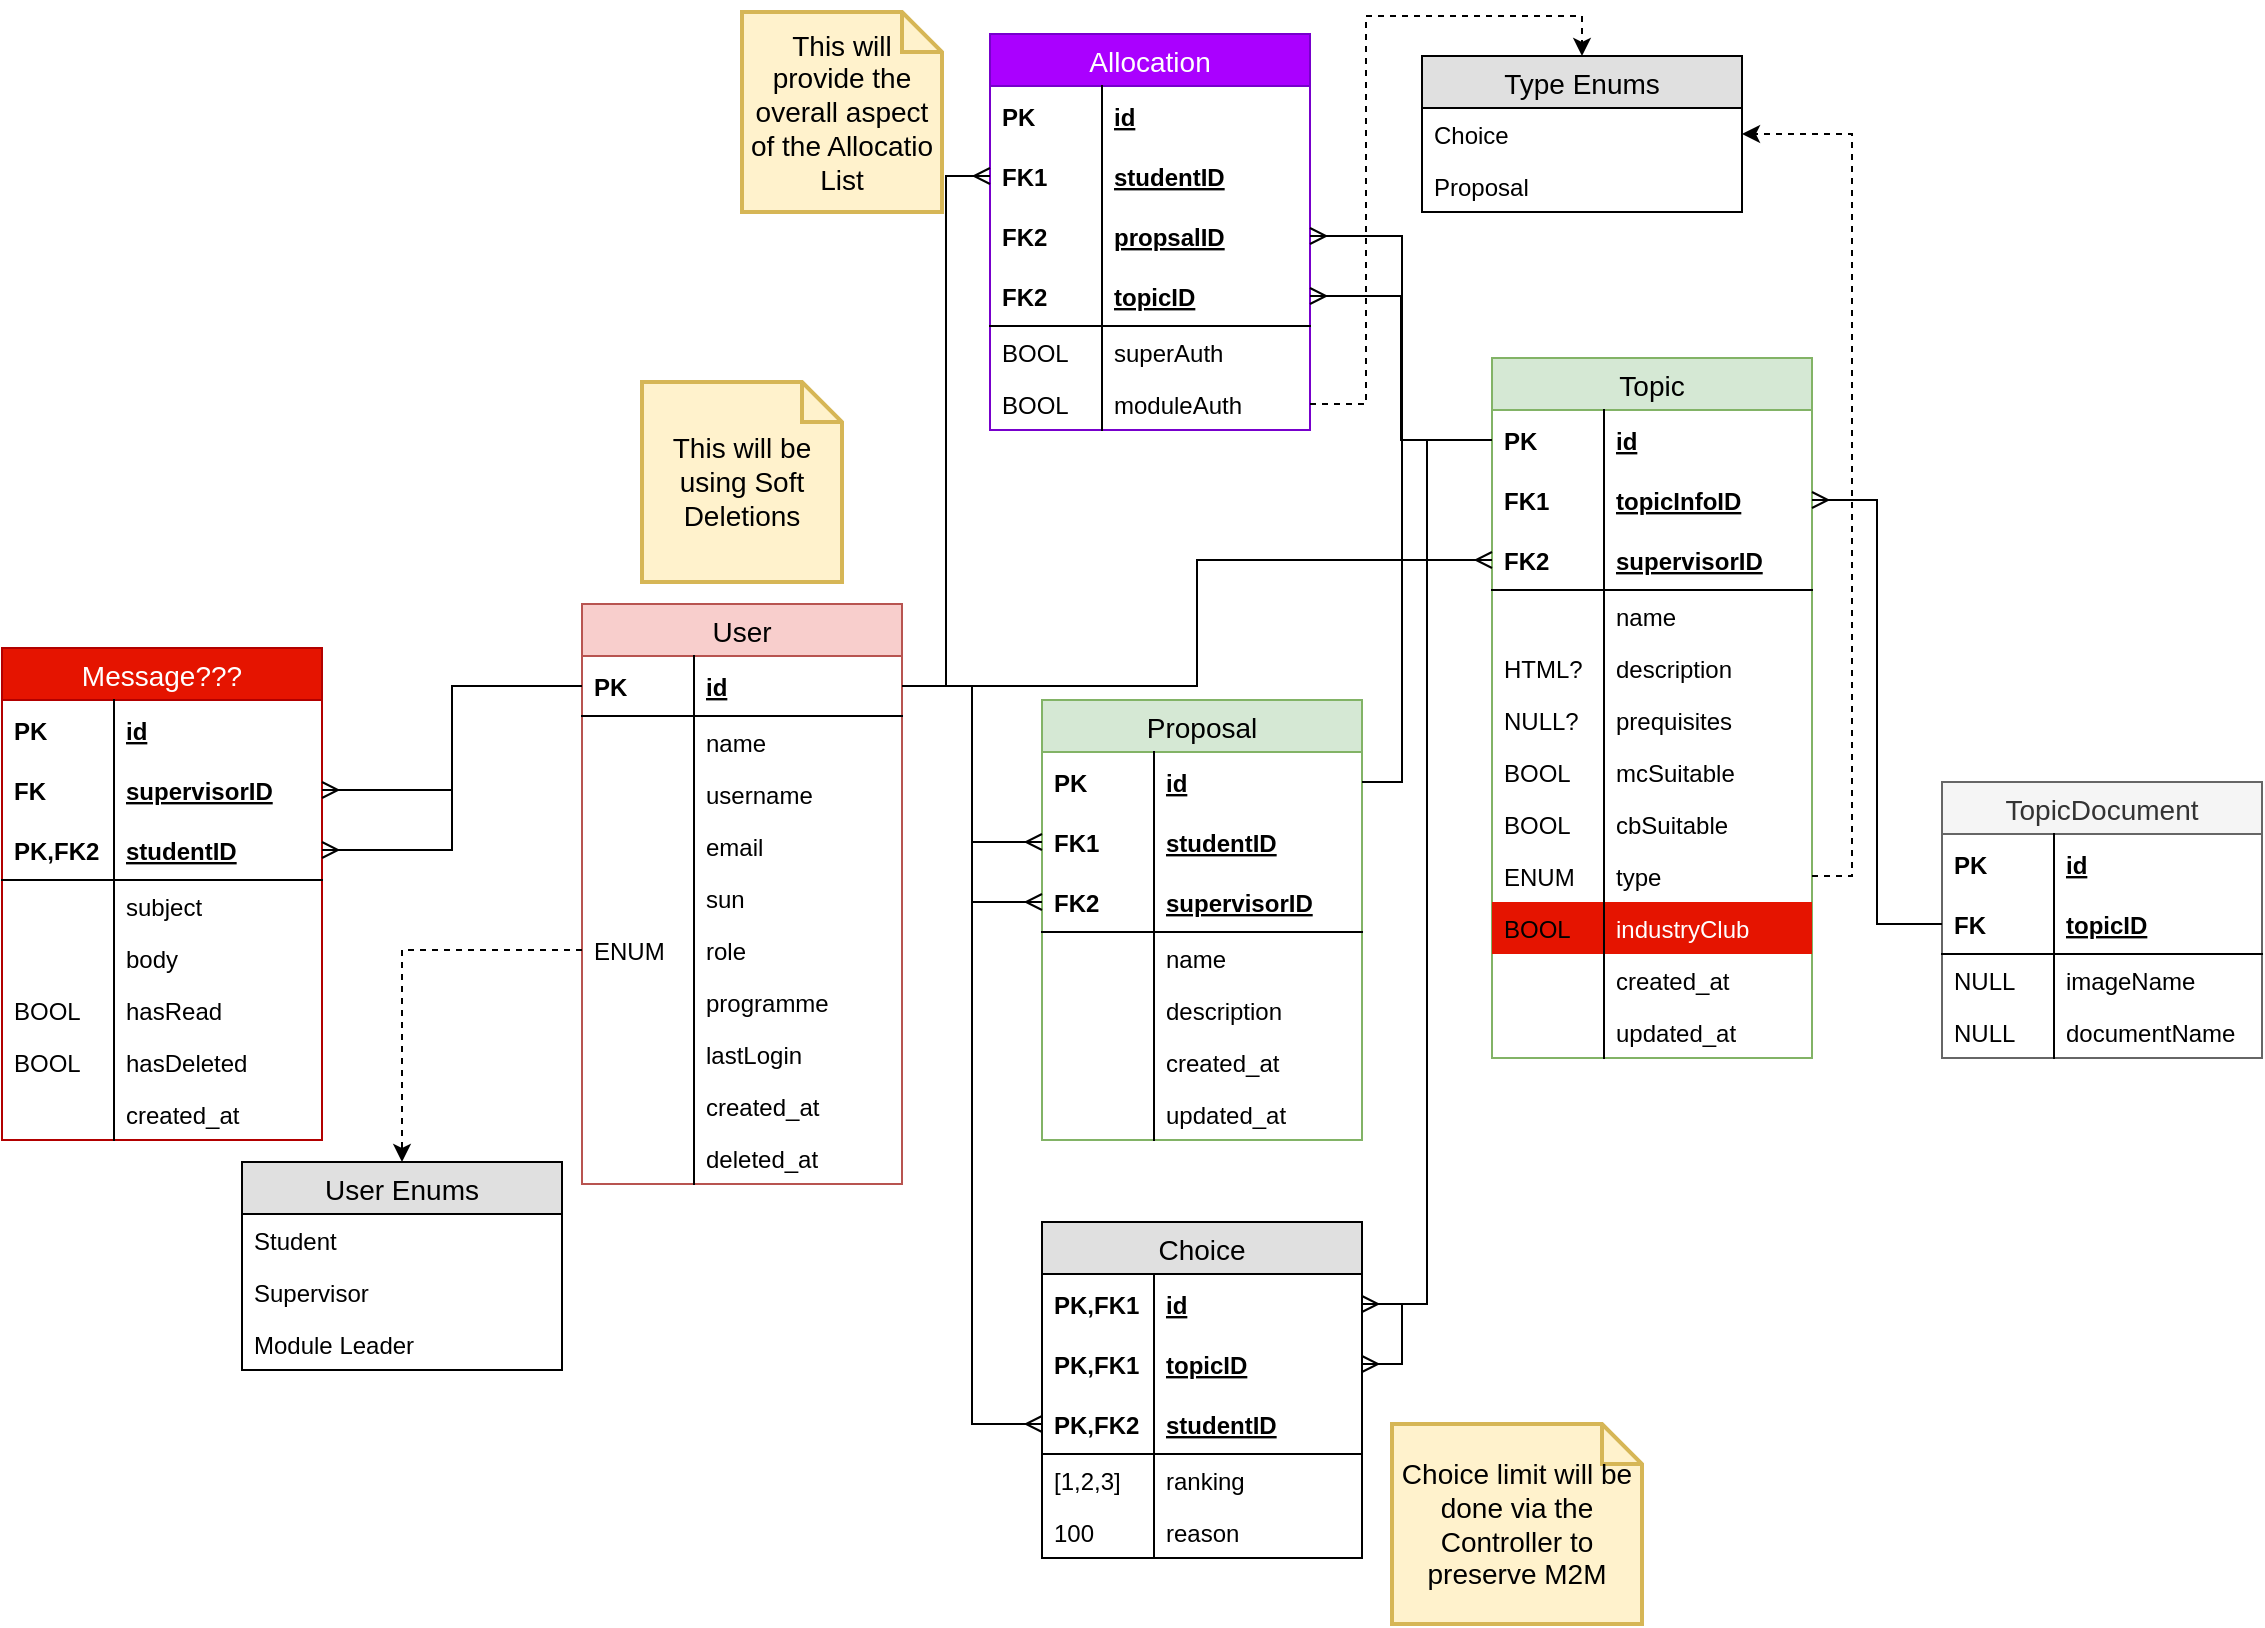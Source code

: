 <mxfile version="12.2.2" type="device" pages="1"><diagram id="pIJB-IJqML7CF4rNglM8" name="Page-1"><mxGraphModel dx="1092" dy="816" grid="1" gridSize="10" guides="1" tooltips="1" connect="1" arrows="1" fold="1" page="1" pageScale="1" pageWidth="1169" pageHeight="827" math="0" shadow="0"><root><mxCell id="0"/><mxCell id="1" parent="0"/><mxCell id="Wt9ArLa1HnGOjjx6jEQi-1" value="User" style="swimlane;fontStyle=0;childLayout=stackLayout;horizontal=1;startSize=26;fillColor=#f8cecc;horizontalStack=0;resizeParent=1;resizeParentMax=0;resizeLast=0;collapsible=1;marginBottom=0;swimlaneFillColor=#ffffff;align=center;fontSize=14;strokeColor=#b85450;" parent="1" vertex="1"><mxGeometry x="300" y="301" width="160" height="290" as="geometry"/></mxCell><mxCell id="Wt9ArLa1HnGOjjx6jEQi-4" value="id" style="shape=partialRectangle;top=0;left=0;right=0;bottom=1;align=left;verticalAlign=middle;fillColor=none;spacingLeft=60;spacingRight=4;overflow=hidden;rotatable=0;points=[[0,0.5],[1,0.5]];portConstraint=eastwest;dropTarget=0;fontStyle=5;fontSize=12;" parent="Wt9ArLa1HnGOjjx6jEQi-1" vertex="1"><mxGeometry y="26" width="160" height="30" as="geometry"/></mxCell><mxCell id="Wt9ArLa1HnGOjjx6jEQi-5" value="PK" style="shape=partialRectangle;fontStyle=1;top=0;left=0;bottom=0;fillColor=none;align=left;verticalAlign=middle;spacingLeft=4;spacingRight=4;overflow=hidden;rotatable=0;points=[];portConstraint=eastwest;part=1;fontSize=12;" parent="Wt9ArLa1HnGOjjx6jEQi-4" vertex="1" connectable="0"><mxGeometry width="56" height="30" as="geometry"/></mxCell><mxCell id="Wt9ArLa1HnGOjjx6jEQi-6" value="name" style="shape=partialRectangle;top=0;left=0;right=0;bottom=0;align=left;verticalAlign=top;fillColor=none;spacingLeft=60;spacingRight=4;overflow=hidden;rotatable=0;points=[[0,0.5],[1,0.5]];portConstraint=eastwest;dropTarget=0;fontSize=12;" parent="Wt9ArLa1HnGOjjx6jEQi-1" vertex="1"><mxGeometry y="56" width="160" height="26" as="geometry"/></mxCell><mxCell id="Wt9ArLa1HnGOjjx6jEQi-7" value="" style="shape=partialRectangle;top=0;left=0;bottom=0;fillColor=none;align=left;verticalAlign=top;spacingLeft=4;spacingRight=4;overflow=hidden;rotatable=0;points=[];portConstraint=eastwest;part=1;fontSize=12;" parent="Wt9ArLa1HnGOjjx6jEQi-6" vertex="1" connectable="0"><mxGeometry width="56" height="26" as="geometry"/></mxCell><mxCell id="Wt9ArLa1HnGOjjx6jEQi-8" value="username" style="shape=partialRectangle;top=0;left=0;right=0;bottom=0;align=left;verticalAlign=top;fillColor=none;spacingLeft=60;spacingRight=4;overflow=hidden;rotatable=0;points=[[0,0.5],[1,0.5]];portConstraint=eastwest;dropTarget=0;fontSize=12;" parent="Wt9ArLa1HnGOjjx6jEQi-1" vertex="1"><mxGeometry y="82" width="160" height="26" as="geometry"/></mxCell><mxCell id="Wt9ArLa1HnGOjjx6jEQi-9" value="" style="shape=partialRectangle;top=0;left=0;bottom=0;fillColor=none;align=left;verticalAlign=top;spacingLeft=4;spacingRight=4;overflow=hidden;rotatable=0;points=[];portConstraint=eastwest;part=1;fontSize=12;" parent="Wt9ArLa1HnGOjjx6jEQi-8" vertex="1" connectable="0"><mxGeometry width="56" height="26" as="geometry"/></mxCell><mxCell id="Wt9ArLa1HnGOjjx6jEQi-10" value="email" style="shape=partialRectangle;top=0;left=0;right=0;bottom=0;align=left;verticalAlign=top;fillColor=none;spacingLeft=60;spacingRight=4;overflow=hidden;rotatable=0;points=[[0,0.5],[1,0.5]];portConstraint=eastwest;dropTarget=0;fontSize=12;" parent="Wt9ArLa1HnGOjjx6jEQi-1" vertex="1"><mxGeometry y="108" width="160" height="26" as="geometry"/></mxCell><mxCell id="Wt9ArLa1HnGOjjx6jEQi-11" value="" style="shape=partialRectangle;top=0;left=0;bottom=0;fillColor=none;align=left;verticalAlign=top;spacingLeft=4;spacingRight=4;overflow=hidden;rotatable=0;points=[];portConstraint=eastwest;part=1;fontSize=12;" parent="Wt9ArLa1HnGOjjx6jEQi-10" vertex="1" connectable="0"><mxGeometry width="56" height="26" as="geometry"/></mxCell><mxCell id="Wt9ArLa1HnGOjjx6jEQi-12" value="sun" style="shape=partialRectangle;top=0;left=0;right=0;bottom=0;align=left;verticalAlign=top;fillColor=none;spacingLeft=60;spacingRight=4;overflow=hidden;rotatable=0;points=[[0,0.5],[1,0.5]];portConstraint=eastwest;dropTarget=0;fontSize=12;" parent="Wt9ArLa1HnGOjjx6jEQi-1" vertex="1"><mxGeometry y="134" width="160" height="26" as="geometry"/></mxCell><mxCell id="Wt9ArLa1HnGOjjx6jEQi-13" value="" style="shape=partialRectangle;top=0;left=0;bottom=0;fillColor=none;align=left;verticalAlign=top;spacingLeft=4;spacingRight=4;overflow=hidden;rotatable=0;points=[];portConstraint=eastwest;part=1;fontSize=12;" parent="Wt9ArLa1HnGOjjx6jEQi-12" vertex="1" connectable="0"><mxGeometry width="56" height="26" as="geometry"/></mxCell><mxCell id="Wt9ArLa1HnGOjjx6jEQi-14" value="role" style="shape=partialRectangle;top=0;left=0;right=0;bottom=0;align=left;verticalAlign=top;fillColor=none;spacingLeft=60;spacingRight=4;overflow=hidden;rotatable=0;points=[[0,0.5],[1,0.5]];portConstraint=eastwest;dropTarget=0;fontSize=12;" parent="Wt9ArLa1HnGOjjx6jEQi-1" vertex="1"><mxGeometry y="160" width="160" height="26" as="geometry"/></mxCell><mxCell id="Wt9ArLa1HnGOjjx6jEQi-15" value="ENUM" style="shape=partialRectangle;top=0;left=0;bottom=0;fillColor=none;align=left;verticalAlign=top;spacingLeft=4;spacingRight=4;overflow=hidden;rotatable=0;points=[];portConstraint=eastwest;part=1;fontSize=12;" parent="Wt9ArLa1HnGOjjx6jEQi-14" vertex="1" connectable="0"><mxGeometry width="56" height="26" as="geometry"/></mxCell><mxCell id="Wt9ArLa1HnGOjjx6jEQi-18" value="programme" style="shape=partialRectangle;top=0;left=0;right=0;bottom=0;align=left;verticalAlign=top;fillColor=none;spacingLeft=60;spacingRight=4;overflow=hidden;rotatable=0;points=[[0,0.5],[1,0.5]];portConstraint=eastwest;dropTarget=0;fontSize=12;" parent="Wt9ArLa1HnGOjjx6jEQi-1" vertex="1"><mxGeometry y="186" width="160" height="26" as="geometry"/></mxCell><mxCell id="Wt9ArLa1HnGOjjx6jEQi-19" value="" style="shape=partialRectangle;top=0;left=0;bottom=0;fillColor=none;align=left;verticalAlign=top;spacingLeft=4;spacingRight=4;overflow=hidden;rotatable=0;points=[];portConstraint=eastwest;part=1;fontSize=12;" parent="Wt9ArLa1HnGOjjx6jEQi-18" vertex="1" connectable="0"><mxGeometry width="56" height="26" as="geometry"/></mxCell><mxCell id="hF4UYWs_kjQlju7EHwO2-54" value="lastLogin" style="shape=partialRectangle;top=0;left=0;right=0;bottom=0;align=left;verticalAlign=top;fillColor=none;spacingLeft=60;spacingRight=4;overflow=hidden;rotatable=0;points=[[0,0.5],[1,0.5]];portConstraint=eastwest;dropTarget=0;fontSize=12;" parent="Wt9ArLa1HnGOjjx6jEQi-1" vertex="1"><mxGeometry y="212" width="160" height="26" as="geometry"/></mxCell><mxCell id="hF4UYWs_kjQlju7EHwO2-55" value="" style="shape=partialRectangle;top=0;left=0;bottom=0;fillColor=none;align=left;verticalAlign=top;spacingLeft=4;spacingRight=4;overflow=hidden;rotatable=0;points=[];portConstraint=eastwest;part=1;fontSize=12;" parent="hF4UYWs_kjQlju7EHwO2-54" vertex="1" connectable="0"><mxGeometry width="56" height="26" as="geometry"/></mxCell><mxCell id="hF4UYWs_kjQlju7EHwO2-56" value="created_at" style="shape=partialRectangle;top=0;left=0;right=0;bottom=0;align=left;verticalAlign=top;fillColor=none;spacingLeft=60;spacingRight=4;overflow=hidden;rotatable=0;points=[[0,0.5],[1,0.5]];portConstraint=eastwest;dropTarget=0;fontSize=12;" parent="Wt9ArLa1HnGOjjx6jEQi-1" vertex="1"><mxGeometry y="238" width="160" height="26" as="geometry"/></mxCell><mxCell id="hF4UYWs_kjQlju7EHwO2-57" value="" style="shape=partialRectangle;top=0;left=0;bottom=0;fillColor=none;align=left;verticalAlign=top;spacingLeft=4;spacingRight=4;overflow=hidden;rotatable=0;points=[];portConstraint=eastwest;part=1;fontSize=12;" parent="hF4UYWs_kjQlju7EHwO2-56" vertex="1" connectable="0"><mxGeometry width="56" height="26" as="geometry"/></mxCell><mxCell id="hF4UYWs_kjQlju7EHwO2-52" value="deleted_at" style="shape=partialRectangle;top=0;left=0;right=0;bottom=0;align=left;verticalAlign=top;fillColor=none;spacingLeft=60;spacingRight=4;overflow=hidden;rotatable=0;points=[[0,0.5],[1,0.5]];portConstraint=eastwest;dropTarget=0;fontSize=12;" parent="Wt9ArLa1HnGOjjx6jEQi-1" vertex="1"><mxGeometry y="264" width="160" height="26" as="geometry"/></mxCell><mxCell id="hF4UYWs_kjQlju7EHwO2-53" value="" style="shape=partialRectangle;top=0;left=0;bottom=0;fillColor=none;align=left;verticalAlign=top;spacingLeft=4;spacingRight=4;overflow=hidden;rotatable=0;points=[];portConstraint=eastwest;part=1;fontSize=12;" parent="hF4UYWs_kjQlju7EHwO2-52" vertex="1" connectable="0"><mxGeometry width="56" height="26" as="geometry"/></mxCell><mxCell id="Wt9ArLa1HnGOjjx6jEQi-35" value="Topic" style="swimlane;fontStyle=0;childLayout=stackLayout;horizontal=1;startSize=26;fillColor=#d5e8d4;horizontalStack=0;resizeParent=1;resizeParentMax=0;resizeLast=0;collapsible=1;marginBottom=0;swimlaneFillColor=#ffffff;align=center;fontSize=14;strokeColor=#82b366;" parent="1" vertex="1"><mxGeometry x="755" y="178" width="160" height="350" as="geometry"/></mxCell><mxCell id="Wt9ArLa1HnGOjjx6jEQi-36" value="id" style="shape=partialRectangle;top=0;left=0;right=0;bottom=0;align=left;verticalAlign=middle;fillColor=none;spacingLeft=60;spacingRight=4;overflow=hidden;rotatable=0;points=[[0,0.5],[1,0.5]];portConstraint=eastwest;dropTarget=0;fontStyle=5;fontSize=12;" parent="Wt9ArLa1HnGOjjx6jEQi-35" vertex="1"><mxGeometry y="26" width="160" height="30" as="geometry"/></mxCell><mxCell id="Wt9ArLa1HnGOjjx6jEQi-37" value="PK" style="shape=partialRectangle;fontStyle=1;top=0;left=0;bottom=0;fillColor=none;align=left;verticalAlign=middle;spacingLeft=4;spacingRight=4;overflow=hidden;rotatable=0;points=[];portConstraint=eastwest;part=1;fontSize=12;" parent="Wt9ArLa1HnGOjjx6jEQi-36" vertex="1" connectable="0"><mxGeometry width="56" height="30" as="geometry"/></mxCell><mxCell id="hF4UYWs_kjQlju7EHwO2-66" value="topicInfoID" style="shape=partialRectangle;top=0;left=0;right=0;bottom=0;align=left;verticalAlign=middle;fillColor=none;spacingLeft=60;spacingRight=4;overflow=hidden;rotatable=0;points=[[0,0.5],[1,0.5]];portConstraint=eastwest;dropTarget=0;fontStyle=5;fontSize=12;" parent="Wt9ArLa1HnGOjjx6jEQi-35" vertex="1"><mxGeometry y="56" width="160" height="30" as="geometry"/></mxCell><mxCell id="hF4UYWs_kjQlju7EHwO2-67" value="FK1" style="shape=partialRectangle;fontStyle=1;top=0;left=0;bottom=0;fillColor=none;align=left;verticalAlign=middle;spacingLeft=4;spacingRight=4;overflow=hidden;rotatable=0;points=[];portConstraint=eastwest;part=1;fontSize=12;" parent="hF4UYWs_kjQlju7EHwO2-66" vertex="1" connectable="0"><mxGeometry width="56" height="30" as="geometry"/></mxCell><mxCell id="Wt9ArLa1HnGOjjx6jEQi-38" value="supervisorID" style="shape=partialRectangle;top=0;left=0;right=0;bottom=1;align=left;verticalAlign=middle;fillColor=none;spacingLeft=60;spacingRight=4;overflow=hidden;rotatable=0;points=[[0,0.5],[1,0.5]];portConstraint=eastwest;dropTarget=0;fontStyle=5;fontSize=12;" parent="Wt9ArLa1HnGOjjx6jEQi-35" vertex="1"><mxGeometry y="86" width="160" height="30" as="geometry"/></mxCell><mxCell id="Wt9ArLa1HnGOjjx6jEQi-39" value="FK2" style="shape=partialRectangle;fontStyle=1;top=0;left=0;bottom=0;fillColor=none;align=left;verticalAlign=middle;spacingLeft=4;spacingRight=4;overflow=hidden;rotatable=0;points=[];portConstraint=eastwest;part=1;fontSize=12;" parent="Wt9ArLa1HnGOjjx6jEQi-38" vertex="1" connectable="0"><mxGeometry width="56" height="30" as="geometry"/></mxCell><mxCell id="Wt9ArLa1HnGOjjx6jEQi-40" value="name" style="shape=partialRectangle;top=0;left=0;right=0;bottom=0;align=left;verticalAlign=top;fillColor=none;spacingLeft=60;spacingRight=4;overflow=hidden;rotatable=0;points=[[0,0.5],[1,0.5]];portConstraint=eastwest;dropTarget=0;fontSize=12;" parent="Wt9ArLa1HnGOjjx6jEQi-35" vertex="1"><mxGeometry y="116" width="160" height="26" as="geometry"/></mxCell><mxCell id="Wt9ArLa1HnGOjjx6jEQi-41" value="" style="shape=partialRectangle;top=0;left=0;bottom=0;fillColor=none;align=left;verticalAlign=top;spacingLeft=4;spacingRight=4;overflow=hidden;rotatable=0;points=[];portConstraint=eastwest;part=1;fontSize=12;" parent="Wt9ArLa1HnGOjjx6jEQi-40" vertex="1" connectable="0"><mxGeometry width="56" height="26" as="geometry"/></mxCell><mxCell id="Wt9ArLa1HnGOjjx6jEQi-44" value="description" style="shape=partialRectangle;top=0;left=0;right=0;bottom=0;align=left;verticalAlign=top;fillColor=none;spacingLeft=60;spacingRight=4;overflow=hidden;rotatable=0;points=[[0,0.5],[1,0.5]];portConstraint=eastwest;dropTarget=0;fontSize=12;" parent="Wt9ArLa1HnGOjjx6jEQi-35" vertex="1"><mxGeometry y="142" width="160" height="26" as="geometry"/></mxCell><mxCell id="Wt9ArLa1HnGOjjx6jEQi-45" value="HTML?" style="shape=partialRectangle;top=0;left=0;bottom=0;fillColor=none;align=left;verticalAlign=top;spacingLeft=4;spacingRight=4;overflow=hidden;rotatable=0;points=[];portConstraint=eastwest;part=1;fontSize=12;" parent="Wt9ArLa1HnGOjjx6jEQi-44" vertex="1" connectable="0"><mxGeometry width="56" height="26" as="geometry"/></mxCell><mxCell id="Wt9ArLa1HnGOjjx6jEQi-46" value="prequisites" style="shape=partialRectangle;top=0;left=0;right=0;bottom=0;align=left;verticalAlign=top;fillColor=none;spacingLeft=60;spacingRight=4;overflow=hidden;rotatable=0;points=[[0,0.5],[1,0.5]];portConstraint=eastwest;dropTarget=0;fontSize=12;" parent="Wt9ArLa1HnGOjjx6jEQi-35" vertex="1"><mxGeometry y="168" width="160" height="26" as="geometry"/></mxCell><mxCell id="Wt9ArLa1HnGOjjx6jEQi-47" value="NULL?" style="shape=partialRectangle;top=0;left=0;bottom=0;fillColor=none;align=left;verticalAlign=top;spacingLeft=4;spacingRight=4;overflow=hidden;rotatable=0;points=[];portConstraint=eastwest;part=1;fontSize=12;" parent="Wt9ArLa1HnGOjjx6jEQi-46" vertex="1" connectable="0"><mxGeometry width="56" height="26" as="geometry"/></mxCell><mxCell id="Wt9ArLa1HnGOjjx6jEQi-48" value="mcSuitable" style="shape=partialRectangle;top=0;left=0;right=0;bottom=0;align=left;verticalAlign=top;fillColor=none;spacingLeft=60;spacingRight=4;overflow=hidden;rotatable=0;points=[[0,0.5],[1,0.5]];portConstraint=eastwest;dropTarget=0;fontSize=12;" parent="Wt9ArLa1HnGOjjx6jEQi-35" vertex="1"><mxGeometry y="194" width="160" height="26" as="geometry"/></mxCell><mxCell id="Wt9ArLa1HnGOjjx6jEQi-49" value="BOOL" style="shape=partialRectangle;top=0;left=0;bottom=0;fillColor=none;align=left;verticalAlign=top;spacingLeft=4;spacingRight=4;overflow=hidden;rotatable=0;points=[];portConstraint=eastwest;part=1;fontSize=12;" parent="Wt9ArLa1HnGOjjx6jEQi-48" vertex="1" connectable="0"><mxGeometry width="56" height="26" as="geometry"/></mxCell><mxCell id="Wt9ArLa1HnGOjjx6jEQi-50" value="cbSuitable" style="shape=partialRectangle;top=0;left=0;right=0;bottom=0;align=left;verticalAlign=top;fillColor=none;spacingLeft=60;spacingRight=4;overflow=hidden;rotatable=0;points=[[0,0.5],[1,0.5]];portConstraint=eastwest;dropTarget=0;fontSize=12;" parent="Wt9ArLa1HnGOjjx6jEQi-35" vertex="1"><mxGeometry y="220" width="160" height="26" as="geometry"/></mxCell><mxCell id="Wt9ArLa1HnGOjjx6jEQi-51" value="BOOL" style="shape=partialRectangle;top=0;left=0;bottom=0;fillColor=none;align=left;verticalAlign=top;spacingLeft=4;spacingRight=4;overflow=hidden;rotatable=0;points=[];portConstraint=eastwest;part=1;fontSize=12;" parent="Wt9ArLa1HnGOjjx6jEQi-50" vertex="1" connectable="0"><mxGeometry width="56" height="26" as="geometry"/></mxCell><mxCell id="Wt9ArLa1HnGOjjx6jEQi-52" value="type" style="shape=partialRectangle;top=0;left=0;right=0;bottom=0;align=left;verticalAlign=top;fillColor=none;spacingLeft=60;spacingRight=4;overflow=hidden;rotatable=0;points=[[0,0.5],[1,0.5]];portConstraint=eastwest;dropTarget=0;fontSize=12;" parent="Wt9ArLa1HnGOjjx6jEQi-35" vertex="1"><mxGeometry y="246" width="160" height="26" as="geometry"/></mxCell><mxCell id="Wt9ArLa1HnGOjjx6jEQi-53" value="ENUM" style="shape=partialRectangle;top=0;left=0;bottom=0;fillColor=none;align=left;verticalAlign=top;spacingLeft=4;spacingRight=4;overflow=hidden;rotatable=0;points=[];portConstraint=eastwest;part=1;fontSize=12;" parent="Wt9ArLa1HnGOjjx6jEQi-52" vertex="1" connectable="0"><mxGeometry width="56" height="26" as="geometry"/></mxCell><mxCell id="Wt9ArLa1HnGOjjx6jEQi-54" value="industryClub" style="shape=partialRectangle;top=0;left=0;right=0;bottom=0;align=left;verticalAlign=top;fillColor=#e51400;spacingLeft=60;spacingRight=4;overflow=hidden;rotatable=0;points=[[0,0.5],[1,0.5]];portConstraint=eastwest;dropTarget=0;fontSize=12;strokeColor=#B20000;fontColor=#ffffff;" parent="Wt9ArLa1HnGOjjx6jEQi-35" vertex="1"><mxGeometry y="272" width="160" height="26" as="geometry"/></mxCell><mxCell id="Wt9ArLa1HnGOjjx6jEQi-55" value="BOOL" style="shape=partialRectangle;top=0;left=0;bottom=0;fillColor=none;align=left;verticalAlign=top;spacingLeft=4;spacingRight=4;overflow=hidden;rotatable=0;points=[];portConstraint=eastwest;part=1;fontSize=12;" parent="Wt9ArLa1HnGOjjx6jEQi-54" vertex="1" connectable="0"><mxGeometry width="56" height="26" as="geometry"/></mxCell><mxCell id="Wt9ArLa1HnGOjjx6jEQi-56" value="created_at" style="shape=partialRectangle;top=0;left=0;right=0;bottom=0;align=left;verticalAlign=top;fillColor=none;spacingLeft=60;spacingRight=4;overflow=hidden;rotatable=0;points=[[0,0.5],[1,0.5]];portConstraint=eastwest;dropTarget=0;fontSize=12;" parent="Wt9ArLa1HnGOjjx6jEQi-35" vertex="1"><mxGeometry y="298" width="160" height="26" as="geometry"/></mxCell><mxCell id="Wt9ArLa1HnGOjjx6jEQi-57" value="" style="shape=partialRectangle;top=0;left=0;bottom=0;fillColor=none;align=left;verticalAlign=top;spacingLeft=4;spacingRight=4;overflow=hidden;rotatable=0;points=[];portConstraint=eastwest;part=1;fontSize=12;" parent="Wt9ArLa1HnGOjjx6jEQi-56" vertex="1" connectable="0"><mxGeometry width="56" height="26" as="geometry"/></mxCell><mxCell id="Wt9ArLa1HnGOjjx6jEQi-58" value="updated_at" style="shape=partialRectangle;top=0;left=0;right=0;bottom=0;align=left;verticalAlign=top;fillColor=none;spacingLeft=60;spacingRight=4;overflow=hidden;rotatable=0;points=[[0,0.5],[1,0.5]];portConstraint=eastwest;dropTarget=0;fontSize=12;" parent="Wt9ArLa1HnGOjjx6jEQi-35" vertex="1"><mxGeometry y="324" width="160" height="26" as="geometry"/></mxCell><mxCell id="Wt9ArLa1HnGOjjx6jEQi-59" value="" style="shape=partialRectangle;top=0;left=0;bottom=0;fillColor=none;align=left;verticalAlign=top;spacingLeft=4;spacingRight=4;overflow=hidden;rotatable=0;points=[];portConstraint=eastwest;part=1;fontSize=12;" parent="Wt9ArLa1HnGOjjx6jEQi-58" vertex="1" connectable="0"><mxGeometry width="56" height="26" as="geometry"/></mxCell><mxCell id="Wt9ArLa1HnGOjjx6jEQi-61" style="edgeStyle=orthogonalEdgeStyle;rounded=0;orthogonalLoop=1;jettySize=auto;html=1;exitX=1;exitY=0.5;exitDx=0;exitDy=0;entryX=0;entryY=0.5;entryDx=0;entryDy=0;endArrow=ERmany;endFill=0;" parent="1" source="Wt9ArLa1HnGOjjx6jEQi-4" target="Wt9ArLa1HnGOjjx6jEQi-38" edge="1"><mxGeometry relative="1" as="geometry"/></mxCell><mxCell id="Wt9ArLa1HnGOjjx6jEQi-63" value="Allocation" style="swimlane;fontStyle=0;childLayout=stackLayout;horizontal=1;startSize=26;fillColor=#aa00ff;horizontalStack=0;resizeParent=1;resizeParentMax=0;resizeLast=0;collapsible=1;marginBottom=0;swimlaneFillColor=#ffffff;align=center;fontSize=14;strokeColor=#7700CC;fontColor=#ffffff;" parent="1" vertex="1"><mxGeometry x="504" y="16" width="160" height="198" as="geometry"/></mxCell><mxCell id="bOHdCG73eSv5scTNMk47-2" value="id" style="shape=partialRectangle;top=0;left=0;right=0;bottom=0;align=left;verticalAlign=middle;fillColor=none;spacingLeft=60;spacingRight=4;overflow=hidden;rotatable=0;points=[[0,0.5],[1,0.5]];portConstraint=eastwest;dropTarget=0;fontStyle=5;fontSize=12;" parent="Wt9ArLa1HnGOjjx6jEQi-63" vertex="1"><mxGeometry y="26" width="160" height="30" as="geometry"/></mxCell><mxCell id="bOHdCG73eSv5scTNMk47-3" value="PK" style="shape=partialRectangle;fontStyle=1;top=0;left=0;bottom=0;fillColor=none;align=left;verticalAlign=middle;spacingLeft=4;spacingRight=4;overflow=hidden;rotatable=0;points=[];portConstraint=eastwest;part=1;fontSize=12;" parent="bOHdCG73eSv5scTNMk47-2" vertex="1" connectable="0"><mxGeometry width="56" height="30" as="geometry"/></mxCell><mxCell id="Wt9ArLa1HnGOjjx6jEQi-64" value="studentID" style="shape=partialRectangle;top=0;left=0;right=0;bottom=0;align=left;verticalAlign=middle;fillColor=none;spacingLeft=60;spacingRight=4;overflow=hidden;rotatable=0;points=[[0,0.5],[1,0.5]];portConstraint=eastwest;dropTarget=0;fontStyle=5;fontSize=12;" parent="Wt9ArLa1HnGOjjx6jEQi-63" vertex="1"><mxGeometry y="56" width="160" height="30" as="geometry"/></mxCell><mxCell id="Wt9ArLa1HnGOjjx6jEQi-65" value="FK1" style="shape=partialRectangle;fontStyle=1;top=0;left=0;bottom=0;fillColor=none;align=left;verticalAlign=middle;spacingLeft=4;spacingRight=4;overflow=hidden;rotatable=0;points=[];portConstraint=eastwest;part=1;fontSize=12;" parent="Wt9ArLa1HnGOjjx6jEQi-64" vertex="1" connectable="0"><mxGeometry width="56" height="30" as="geometry"/></mxCell><mxCell id="n1r7mrbsihjbYxP3M2_--1" value="propsalID" style="shape=partialRectangle;top=0;left=0;right=0;bottom=0;align=left;verticalAlign=middle;fillColor=none;spacingLeft=60;spacingRight=4;overflow=hidden;rotatable=0;points=[[0,0.5],[1,0.5]];portConstraint=eastwest;dropTarget=0;fontStyle=5;fontSize=12;" parent="Wt9ArLa1HnGOjjx6jEQi-63" vertex="1"><mxGeometry y="86" width="160" height="30" as="geometry"/></mxCell><mxCell id="n1r7mrbsihjbYxP3M2_--2" value="FK2" style="shape=partialRectangle;fontStyle=1;top=0;left=0;bottom=0;fillColor=none;align=left;verticalAlign=middle;spacingLeft=4;spacingRight=4;overflow=hidden;rotatable=0;points=[];portConstraint=eastwest;part=1;fontSize=12;" parent="n1r7mrbsihjbYxP3M2_--1" vertex="1" connectable="0"><mxGeometry width="56" height="30" as="geometry"/></mxCell><mxCell id="Wt9ArLa1HnGOjjx6jEQi-66" value="topicID" style="shape=partialRectangle;top=0;left=0;right=0;bottom=1;align=left;verticalAlign=middle;fillColor=none;spacingLeft=60;spacingRight=4;overflow=hidden;rotatable=0;points=[[0,0.5],[1,0.5]];portConstraint=eastwest;dropTarget=0;fontStyle=5;fontSize=12;" parent="Wt9ArLa1HnGOjjx6jEQi-63" vertex="1"><mxGeometry y="116" width="160" height="30" as="geometry"/></mxCell><mxCell id="Wt9ArLa1HnGOjjx6jEQi-67" value="FK2" style="shape=partialRectangle;fontStyle=1;top=0;left=0;bottom=0;fillColor=none;align=left;verticalAlign=middle;spacingLeft=4;spacingRight=4;overflow=hidden;rotatable=0;points=[];portConstraint=eastwest;part=1;fontSize=12;" parent="Wt9ArLa1HnGOjjx6jEQi-66" vertex="1" connectable="0"><mxGeometry width="56" height="30" as="geometry"/></mxCell><mxCell id="Wt9ArLa1HnGOjjx6jEQi-94" value="superAuth" style="shape=partialRectangle;top=0;left=0;right=0;bottom=0;align=left;verticalAlign=top;fillColor=none;spacingLeft=60;spacingRight=4;overflow=hidden;rotatable=0;points=[[0,0.5],[1,0.5]];portConstraint=eastwest;dropTarget=0;fontSize=12;" parent="Wt9ArLa1HnGOjjx6jEQi-63" vertex="1"><mxGeometry y="146" width="160" height="26" as="geometry"/></mxCell><mxCell id="Wt9ArLa1HnGOjjx6jEQi-95" value="BOOL" style="shape=partialRectangle;top=0;left=0;bottom=0;fillColor=none;align=left;verticalAlign=top;spacingLeft=4;spacingRight=4;overflow=hidden;rotatable=0;points=[];portConstraint=eastwest;part=1;fontSize=12;" parent="Wt9ArLa1HnGOjjx6jEQi-94" vertex="1" connectable="0"><mxGeometry width="56" height="26" as="geometry"/></mxCell><mxCell id="hF4UYWs_kjQlju7EHwO2-34" value="moduleAuth" style="shape=partialRectangle;top=0;left=0;right=0;bottom=0;align=left;verticalAlign=top;fillColor=none;spacingLeft=60;spacingRight=4;overflow=hidden;rotatable=0;points=[[0,0.5],[1,0.5]];portConstraint=eastwest;dropTarget=0;fontSize=12;" parent="Wt9ArLa1HnGOjjx6jEQi-63" vertex="1"><mxGeometry y="172" width="160" height="26" as="geometry"/></mxCell><mxCell id="hF4UYWs_kjQlju7EHwO2-35" value="BOOL" style="shape=partialRectangle;top=0;left=0;bottom=0;fillColor=none;align=left;verticalAlign=top;spacingLeft=4;spacingRight=4;overflow=hidden;rotatable=0;points=[];portConstraint=eastwest;part=1;fontSize=12;" parent="hF4UYWs_kjQlju7EHwO2-34" vertex="1" connectable="0"><mxGeometry width="56" height="26" as="geometry"/></mxCell><mxCell id="Wt9ArLa1HnGOjjx6jEQi-72" style="edgeStyle=orthogonalEdgeStyle;rounded=0;orthogonalLoop=1;jettySize=auto;html=1;exitX=1;exitY=0.5;exitDx=0;exitDy=0;entryX=0;entryY=0.5;entryDx=0;entryDy=0;endArrow=ERmany;endFill=0;" parent="1" source="Wt9ArLa1HnGOjjx6jEQi-4" target="Wt9ArLa1HnGOjjx6jEQi-64" edge="1"><mxGeometry relative="1" as="geometry"/></mxCell><mxCell id="Wt9ArLa1HnGOjjx6jEQi-73" style="edgeStyle=orthogonalEdgeStyle;rounded=0;orthogonalLoop=1;jettySize=auto;html=1;exitX=0;exitY=0.5;exitDx=0;exitDy=0;endArrow=ERmany;endFill=0;" parent="1" source="Wt9ArLa1HnGOjjx6jEQi-36" target="Wt9ArLa1HnGOjjx6jEQi-66" edge="1"><mxGeometry relative="1" as="geometry"/></mxCell><mxCell id="Wt9ArLa1HnGOjjx6jEQi-74" value="Proposal" style="swimlane;fontStyle=0;childLayout=stackLayout;horizontal=1;startSize=26;fillColor=#d5e8d4;horizontalStack=0;resizeParent=1;resizeParentMax=0;resizeLast=0;collapsible=1;marginBottom=0;swimlaneFillColor=#ffffff;align=center;fontSize=14;strokeColor=#82b366;" parent="1" vertex="1"><mxGeometry x="530" y="349" width="160" height="220" as="geometry"/></mxCell><mxCell id="Wt9ArLa1HnGOjjx6jEQi-75" value="id" style="shape=partialRectangle;top=0;left=0;right=0;bottom=0;align=left;verticalAlign=middle;fillColor=none;spacingLeft=60;spacingRight=4;overflow=hidden;rotatable=0;points=[[0,0.5],[1,0.5]];portConstraint=eastwest;dropTarget=0;fontStyle=5;fontSize=12;" parent="Wt9ArLa1HnGOjjx6jEQi-74" vertex="1"><mxGeometry y="26" width="160" height="30" as="geometry"/></mxCell><mxCell id="Wt9ArLa1HnGOjjx6jEQi-76" value="PK" style="shape=partialRectangle;fontStyle=1;top=0;left=0;bottom=0;fillColor=none;align=left;verticalAlign=middle;spacingLeft=4;spacingRight=4;overflow=hidden;rotatable=0;points=[];portConstraint=eastwest;part=1;fontSize=12;" parent="Wt9ArLa1HnGOjjx6jEQi-75" vertex="1" connectable="0"><mxGeometry width="56" height="30" as="geometry"/></mxCell><mxCell id="Wt9ArLa1HnGOjjx6jEQi-81" value="studentID" style="shape=partialRectangle;top=0;left=0;right=0;bottom=0;align=left;verticalAlign=middle;fillColor=none;spacingLeft=60;spacingRight=4;overflow=hidden;rotatable=0;points=[[0,0.5],[1,0.5]];portConstraint=eastwest;dropTarget=0;fontStyle=5;fontSize=12;" parent="Wt9ArLa1HnGOjjx6jEQi-74" vertex="1"><mxGeometry y="56" width="160" height="30" as="geometry"/></mxCell><mxCell id="Wt9ArLa1HnGOjjx6jEQi-82" value="FK1" style="shape=partialRectangle;fontStyle=1;top=0;left=0;bottom=0;fillColor=none;align=left;verticalAlign=middle;spacingLeft=4;spacingRight=4;overflow=hidden;rotatable=0;points=[];portConstraint=eastwest;part=1;fontSize=12;" parent="Wt9ArLa1HnGOjjx6jEQi-81" vertex="1" connectable="0"><mxGeometry width="56" height="30" as="geometry"/></mxCell><mxCell id="Wt9ArLa1HnGOjjx6jEQi-77" value="supervisorID" style="shape=partialRectangle;top=0;left=0;right=0;bottom=1;align=left;verticalAlign=middle;fillColor=none;spacingLeft=60;spacingRight=4;overflow=hidden;rotatable=0;points=[[0,0.5],[1,0.5]];portConstraint=eastwest;dropTarget=0;fontStyle=5;fontSize=12;" parent="Wt9ArLa1HnGOjjx6jEQi-74" vertex="1"><mxGeometry y="86" width="160" height="30" as="geometry"/></mxCell><mxCell id="Wt9ArLa1HnGOjjx6jEQi-78" value="FK2" style="shape=partialRectangle;fontStyle=1;top=0;left=0;bottom=0;fillColor=none;align=left;verticalAlign=middle;spacingLeft=4;spacingRight=4;overflow=hidden;rotatable=0;points=[];portConstraint=eastwest;part=1;fontSize=12;" parent="Wt9ArLa1HnGOjjx6jEQi-77" vertex="1" connectable="0"><mxGeometry width="56" height="30" as="geometry"/></mxCell><mxCell id="Wt9ArLa1HnGOjjx6jEQi-79" value="name" style="shape=partialRectangle;top=0;left=0;right=0;bottom=0;align=left;verticalAlign=top;fillColor=none;spacingLeft=60;spacingRight=4;overflow=hidden;rotatable=0;points=[[0,0.5],[1,0.5]];portConstraint=eastwest;dropTarget=0;fontSize=12;" parent="Wt9ArLa1HnGOjjx6jEQi-74" vertex="1"><mxGeometry y="116" width="160" height="26" as="geometry"/></mxCell><mxCell id="Wt9ArLa1HnGOjjx6jEQi-80" value="" style="shape=partialRectangle;top=0;left=0;bottom=0;fillColor=none;align=left;verticalAlign=top;spacingLeft=4;spacingRight=4;overflow=hidden;rotatable=0;points=[];portConstraint=eastwest;part=1;fontSize=12;" parent="Wt9ArLa1HnGOjjx6jEQi-79" vertex="1" connectable="0"><mxGeometry width="56" height="26" as="geometry"/></mxCell><mxCell id="Wt9ArLa1HnGOjjx6jEQi-85" value="description" style="shape=partialRectangle;top=0;left=0;right=0;bottom=0;align=left;verticalAlign=top;fillColor=none;spacingLeft=60;spacingRight=4;overflow=hidden;rotatable=0;points=[[0,0.5],[1,0.5]];portConstraint=eastwest;dropTarget=0;fontSize=12;" parent="Wt9ArLa1HnGOjjx6jEQi-74" vertex="1"><mxGeometry y="142" width="160" height="26" as="geometry"/></mxCell><mxCell id="Wt9ArLa1HnGOjjx6jEQi-86" value="" style="shape=partialRectangle;top=0;left=0;bottom=0;fillColor=none;align=left;verticalAlign=top;spacingLeft=4;spacingRight=4;overflow=hidden;rotatable=0;points=[];portConstraint=eastwest;part=1;fontSize=12;" parent="Wt9ArLa1HnGOjjx6jEQi-85" vertex="1" connectable="0"><mxGeometry width="56" height="26" as="geometry"/></mxCell><mxCell id="hF4UYWs_kjQlju7EHwO2-30" value="created_at" style="shape=partialRectangle;top=0;left=0;right=0;bottom=0;align=left;verticalAlign=top;fillColor=none;spacingLeft=60;spacingRight=4;overflow=hidden;rotatable=0;points=[[0,0.5],[1,0.5]];portConstraint=eastwest;dropTarget=0;fontSize=12;" parent="Wt9ArLa1HnGOjjx6jEQi-74" vertex="1"><mxGeometry y="168" width="160" height="26" as="geometry"/></mxCell><mxCell id="hF4UYWs_kjQlju7EHwO2-31" value="" style="shape=partialRectangle;top=0;left=0;bottom=0;fillColor=none;align=left;verticalAlign=top;spacingLeft=4;spacingRight=4;overflow=hidden;rotatable=0;points=[];portConstraint=eastwest;part=1;fontSize=12;" parent="hF4UYWs_kjQlju7EHwO2-30" vertex="1" connectable="0"><mxGeometry width="56" height="26" as="geometry"/></mxCell><mxCell id="hF4UYWs_kjQlju7EHwO2-28" value="updated_at" style="shape=partialRectangle;top=0;left=0;right=0;bottom=0;align=left;verticalAlign=top;fillColor=none;spacingLeft=60;spacingRight=4;overflow=hidden;rotatable=0;points=[[0,0.5],[1,0.5]];portConstraint=eastwest;dropTarget=0;fontSize=12;" parent="Wt9ArLa1HnGOjjx6jEQi-74" vertex="1"><mxGeometry y="194" width="160" height="26" as="geometry"/></mxCell><mxCell id="hF4UYWs_kjQlju7EHwO2-29" value="" style="shape=partialRectangle;top=0;left=0;bottom=0;fillColor=none;align=left;verticalAlign=top;spacingLeft=4;spacingRight=4;overflow=hidden;rotatable=0;points=[];portConstraint=eastwest;part=1;fontSize=12;" parent="hF4UYWs_kjQlju7EHwO2-28" vertex="1" connectable="0"><mxGeometry width="56" height="26" as="geometry"/></mxCell><mxCell id="Wt9ArLa1HnGOjjx6jEQi-83" style="edgeStyle=orthogonalEdgeStyle;rounded=0;orthogonalLoop=1;jettySize=auto;html=1;exitX=1;exitY=0.5;exitDx=0;exitDy=0;entryX=0;entryY=0.5;entryDx=0;entryDy=0;endArrow=ERmany;endFill=0;" parent="1" source="Wt9ArLa1HnGOjjx6jEQi-4" target="Wt9ArLa1HnGOjjx6jEQi-81" edge="1"><mxGeometry relative="1" as="geometry"/></mxCell><mxCell id="Wt9ArLa1HnGOjjx6jEQi-84" style="edgeStyle=orthogonalEdgeStyle;rounded=0;orthogonalLoop=1;jettySize=auto;html=1;exitX=1;exitY=0.5;exitDx=0;exitDy=0;entryX=0;entryY=0.5;entryDx=0;entryDy=0;endArrow=ERmany;endFill=0;" parent="1" source="Wt9ArLa1HnGOjjx6jEQi-4" target="Wt9ArLa1HnGOjjx6jEQi-77" edge="1"><mxGeometry relative="1" as="geometry"/></mxCell><mxCell id="hF4UYWs_kjQlju7EHwO2-12" value="Message???" style="swimlane;fontStyle=0;childLayout=stackLayout;horizontal=1;startSize=26;fillColor=#e51400;horizontalStack=0;resizeParent=1;resizeParentMax=0;resizeLast=0;collapsible=1;marginBottom=0;swimlaneFillColor=#ffffff;align=center;fontSize=14;strokeColor=#B20000;fontColor=#ffffff;" parent="1" vertex="1"><mxGeometry x="10" y="323" width="160" height="246" as="geometry"/></mxCell><mxCell id="hF4UYWs_kjQlju7EHwO2-13" value="id" style="shape=partialRectangle;top=0;left=0;right=0;bottom=0;align=left;verticalAlign=middle;fillColor=none;spacingLeft=60;spacingRight=4;overflow=hidden;rotatable=0;points=[[0,0.5],[1,0.5]];portConstraint=eastwest;dropTarget=0;fontStyle=5;fontSize=12;" parent="hF4UYWs_kjQlju7EHwO2-12" vertex="1"><mxGeometry y="26" width="160" height="30" as="geometry"/></mxCell><mxCell id="hF4UYWs_kjQlju7EHwO2-14" value="PK" style="shape=partialRectangle;fontStyle=1;top=0;left=0;bottom=0;fillColor=none;align=left;verticalAlign=middle;spacingLeft=4;spacingRight=4;overflow=hidden;rotatable=0;points=[];portConstraint=eastwest;part=1;fontSize=12;" parent="hF4UYWs_kjQlju7EHwO2-13" vertex="1" connectable="0"><mxGeometry width="56" height="30" as="geometry"/></mxCell><mxCell id="R9j6-cXA-EE4j9JahgjB-1" value="supervisorID" style="shape=partialRectangle;top=0;left=0;right=0;bottom=0;align=left;verticalAlign=middle;fillColor=none;spacingLeft=60;spacingRight=4;overflow=hidden;rotatable=0;points=[[0,0.5],[1,0.5]];portConstraint=eastwest;dropTarget=0;fontStyle=5;fontSize=12;" parent="hF4UYWs_kjQlju7EHwO2-12" vertex="1"><mxGeometry y="56" width="160" height="30" as="geometry"/></mxCell><mxCell id="R9j6-cXA-EE4j9JahgjB-2" value="FK" style="shape=partialRectangle;fontStyle=1;top=0;left=0;bottom=0;fillColor=none;align=left;verticalAlign=middle;spacingLeft=4;spacingRight=4;overflow=hidden;rotatable=0;points=[];portConstraint=eastwest;part=1;fontSize=12;" parent="R9j6-cXA-EE4j9JahgjB-1" vertex="1" connectable="0"><mxGeometry width="56" height="30" as="geometry"/></mxCell><mxCell id="hF4UYWs_kjQlju7EHwO2-15" value="studentID" style="shape=partialRectangle;top=0;left=0;right=0;bottom=1;align=left;verticalAlign=middle;fillColor=none;spacingLeft=60;spacingRight=4;overflow=hidden;rotatable=0;points=[[0,0.5],[1,0.5]];portConstraint=eastwest;dropTarget=0;fontStyle=5;fontSize=12;" parent="hF4UYWs_kjQlju7EHwO2-12" vertex="1"><mxGeometry y="86" width="160" height="30" as="geometry"/></mxCell><mxCell id="hF4UYWs_kjQlju7EHwO2-16" value="PK,FK2" style="shape=partialRectangle;fontStyle=1;top=0;left=0;bottom=0;fillColor=none;align=left;verticalAlign=middle;spacingLeft=4;spacingRight=4;overflow=hidden;rotatable=0;points=[];portConstraint=eastwest;part=1;fontSize=12;" parent="hF4UYWs_kjQlju7EHwO2-15" vertex="1" connectable="0"><mxGeometry width="56" height="30" as="geometry"/></mxCell><mxCell id="hF4UYWs_kjQlju7EHwO2-17" value="subject" style="shape=partialRectangle;top=0;left=0;right=0;bottom=0;align=left;verticalAlign=top;fillColor=none;spacingLeft=60;spacingRight=4;overflow=hidden;rotatable=0;points=[[0,0.5],[1,0.5]];portConstraint=eastwest;dropTarget=0;fontSize=12;" parent="hF4UYWs_kjQlju7EHwO2-12" vertex="1"><mxGeometry y="116" width="160" height="26" as="geometry"/></mxCell><mxCell id="hF4UYWs_kjQlju7EHwO2-18" value="" style="shape=partialRectangle;top=0;left=0;bottom=0;fillColor=none;align=left;verticalAlign=top;spacingLeft=4;spacingRight=4;overflow=hidden;rotatable=0;points=[];portConstraint=eastwest;part=1;fontSize=12;" parent="hF4UYWs_kjQlju7EHwO2-17" vertex="1" connectable="0"><mxGeometry width="56" height="26" as="geometry"/></mxCell><mxCell id="hF4UYWs_kjQlju7EHwO2-19" value="body" style="shape=partialRectangle;top=0;left=0;right=0;bottom=0;align=left;verticalAlign=top;fillColor=none;spacingLeft=60;spacingRight=4;overflow=hidden;rotatable=0;points=[[0,0.5],[1,0.5]];portConstraint=eastwest;dropTarget=0;fontSize=12;" parent="hF4UYWs_kjQlju7EHwO2-12" vertex="1"><mxGeometry y="142" width="160" height="26" as="geometry"/></mxCell><mxCell id="hF4UYWs_kjQlju7EHwO2-20" value="" style="shape=partialRectangle;top=0;left=0;bottom=0;fillColor=none;align=left;verticalAlign=top;spacingLeft=4;spacingRight=4;overflow=hidden;rotatable=0;points=[];portConstraint=eastwest;part=1;fontSize=12;" parent="hF4UYWs_kjQlju7EHwO2-19" vertex="1" connectable="0"><mxGeometry width="56" height="26" as="geometry"/></mxCell><mxCell id="hF4UYWs_kjQlju7EHwO2-23" value="hasRead" style="shape=partialRectangle;top=0;left=0;right=0;bottom=0;align=left;verticalAlign=top;fillColor=none;spacingLeft=60;spacingRight=4;overflow=hidden;rotatable=0;points=[[0,0.5],[1,0.5]];portConstraint=eastwest;dropTarget=0;fontSize=12;" parent="hF4UYWs_kjQlju7EHwO2-12" vertex="1"><mxGeometry y="168" width="160" height="26" as="geometry"/></mxCell><mxCell id="hF4UYWs_kjQlju7EHwO2-24" value="BOOL" style="shape=partialRectangle;top=0;left=0;bottom=0;fillColor=none;align=left;verticalAlign=top;spacingLeft=4;spacingRight=4;overflow=hidden;rotatable=0;points=[];portConstraint=eastwest;part=1;fontSize=12;" parent="hF4UYWs_kjQlju7EHwO2-23" vertex="1" connectable="0"><mxGeometry width="56" height="26" as="geometry"/></mxCell><mxCell id="hF4UYWs_kjQlju7EHwO2-25" value="hasDeleted" style="shape=partialRectangle;top=0;left=0;right=0;bottom=0;align=left;verticalAlign=top;fillColor=none;spacingLeft=60;spacingRight=4;overflow=hidden;rotatable=0;points=[[0,0.5],[1,0.5]];portConstraint=eastwest;dropTarget=0;fontSize=12;" parent="hF4UYWs_kjQlju7EHwO2-12" vertex="1"><mxGeometry y="194" width="160" height="26" as="geometry"/></mxCell><mxCell id="hF4UYWs_kjQlju7EHwO2-26" value="BOOL" style="shape=partialRectangle;top=0;left=0;bottom=0;fillColor=none;align=left;verticalAlign=top;spacingLeft=4;spacingRight=4;overflow=hidden;rotatable=0;points=[];portConstraint=eastwest;part=1;fontSize=12;" parent="hF4UYWs_kjQlju7EHwO2-25" vertex="1" connectable="0"><mxGeometry width="56" height="26" as="geometry"/></mxCell><mxCell id="hF4UYWs_kjQlju7EHwO2-32" value="created_at" style="shape=partialRectangle;top=0;left=0;right=0;bottom=0;align=left;verticalAlign=top;fillColor=none;spacingLeft=60;spacingRight=4;overflow=hidden;rotatable=0;points=[[0,0.5],[1,0.5]];portConstraint=eastwest;dropTarget=0;fontSize=12;" parent="hF4UYWs_kjQlju7EHwO2-12" vertex="1"><mxGeometry y="220" width="160" height="26" as="geometry"/></mxCell><mxCell id="hF4UYWs_kjQlju7EHwO2-33" value="" style="shape=partialRectangle;top=0;left=0;bottom=0;fillColor=none;align=left;verticalAlign=top;spacingLeft=4;spacingRight=4;overflow=hidden;rotatable=0;points=[];portConstraint=eastwest;part=1;fontSize=12;" parent="hF4UYWs_kjQlju7EHwO2-32" vertex="1" connectable="0"><mxGeometry width="56" height="26" as="geometry"/></mxCell><mxCell id="hF4UYWs_kjQlju7EHwO2-40" value="User Enums" style="swimlane;fontStyle=0;childLayout=stackLayout;horizontal=1;startSize=26;fillColor=#e0e0e0;horizontalStack=0;resizeParent=1;resizeParentMax=0;resizeLast=0;collapsible=1;marginBottom=0;swimlaneFillColor=#ffffff;align=center;fontSize=14;" parent="1" vertex="1"><mxGeometry x="130" y="580" width="160" height="104" as="geometry"/></mxCell><mxCell id="hF4UYWs_kjQlju7EHwO2-41" value="Student" style="text;strokeColor=none;fillColor=none;spacingLeft=4;spacingRight=4;overflow=hidden;rotatable=0;points=[[0,0.5],[1,0.5]];portConstraint=eastwest;fontSize=12;" parent="hF4UYWs_kjQlju7EHwO2-40" vertex="1"><mxGeometry y="26" width="160" height="26" as="geometry"/></mxCell><mxCell id="hF4UYWs_kjQlju7EHwO2-42" value="Supervisor" style="text;strokeColor=none;fillColor=none;spacingLeft=4;spacingRight=4;overflow=hidden;rotatable=0;points=[[0,0.5],[1,0.5]];portConstraint=eastwest;fontSize=12;" parent="hF4UYWs_kjQlju7EHwO2-40" vertex="1"><mxGeometry y="52" width="160" height="26" as="geometry"/></mxCell><mxCell id="hF4UYWs_kjQlju7EHwO2-43" value="Module Leader" style="text;strokeColor=none;fillColor=none;spacingLeft=4;spacingRight=4;overflow=hidden;rotatable=0;points=[[0,0.5],[1,0.5]];portConstraint=eastwest;fontSize=12;" parent="hF4UYWs_kjQlju7EHwO2-40" vertex="1"><mxGeometry y="78" width="160" height="26" as="geometry"/></mxCell><mxCell id="hF4UYWs_kjQlju7EHwO2-44" style="edgeStyle=orthogonalEdgeStyle;rounded=0;orthogonalLoop=1;jettySize=auto;html=1;exitX=0;exitY=0.5;exitDx=0;exitDy=0;entryX=0.5;entryY=0;entryDx=0;entryDy=0;dashed=1;" parent="1" source="Wt9ArLa1HnGOjjx6jEQi-14" target="hF4UYWs_kjQlju7EHwO2-40" edge="1"><mxGeometry relative="1" as="geometry"/></mxCell><mxCell id="hF4UYWs_kjQlju7EHwO2-45" value="Type Enums" style="swimlane;fontStyle=0;childLayout=stackLayout;horizontal=1;startSize=26;fillColor=#e0e0e0;horizontalStack=0;resizeParent=1;resizeParentMax=0;resizeLast=0;collapsible=1;marginBottom=0;swimlaneFillColor=#ffffff;align=center;fontSize=14;" parent="1" vertex="1"><mxGeometry x="720" y="27" width="160" height="78" as="geometry"><mxRectangle x="600" y="80" width="110" height="26" as="alternateBounds"/></mxGeometry></mxCell><mxCell id="hF4UYWs_kjQlju7EHwO2-46" value="Choice" style="text;strokeColor=none;fillColor=none;spacingLeft=4;spacingRight=4;overflow=hidden;rotatable=0;points=[[0,0.5],[1,0.5]];portConstraint=eastwest;fontSize=12;" parent="hF4UYWs_kjQlju7EHwO2-45" vertex="1"><mxGeometry y="26" width="160" height="26" as="geometry"/></mxCell><mxCell id="hF4UYWs_kjQlju7EHwO2-47" value="Proposal" style="text;strokeColor=none;fillColor=none;spacingLeft=4;spacingRight=4;overflow=hidden;rotatable=0;points=[[0,0.5],[1,0.5]];portConstraint=eastwest;fontSize=12;" parent="hF4UYWs_kjQlju7EHwO2-45" vertex="1"><mxGeometry y="52" width="160" height="26" as="geometry"/></mxCell><mxCell id="hF4UYWs_kjQlju7EHwO2-49" style="edgeStyle=orthogonalEdgeStyle;rounded=0;orthogonalLoop=1;jettySize=auto;html=1;exitX=1;exitY=0.5;exitDx=0;exitDy=0;entryX=0.5;entryY=0;entryDx=0;entryDy=0;dashed=1;" parent="1" source="hF4UYWs_kjQlju7EHwO2-34" target="hF4UYWs_kjQlju7EHwO2-45" edge="1"><mxGeometry relative="1" as="geometry"><mxPoint x="570" y="58" as="targetPoint"/></mxGeometry></mxCell><mxCell id="hF4UYWs_kjQlju7EHwO2-50" style="edgeStyle=orthogonalEdgeStyle;rounded=0;orthogonalLoop=1;jettySize=auto;html=1;exitX=1;exitY=0.5;exitDx=0;exitDy=0;entryX=1;entryY=0.5;entryDx=0;entryDy=0;dashed=1;" parent="1" source="Wt9ArLa1HnGOjjx6jEQi-52" target="hF4UYWs_kjQlju7EHwO2-45" edge="1"><mxGeometry relative="1" as="geometry"/></mxCell><mxCell id="hF4UYWs_kjQlju7EHwO2-58" value="This will be using Soft Deletions" style="shape=note;strokeWidth=2;fontSize=14;size=20;whiteSpace=wrap;html=1;fillColor=#fff2cc;strokeColor=#d6b656;" parent="1" vertex="1"><mxGeometry x="330" y="190" width="100" height="100" as="geometry"/></mxCell><mxCell id="hF4UYWs_kjQlju7EHwO2-59" value="TopicDocument" style="swimlane;fontStyle=0;childLayout=stackLayout;horizontal=1;startSize=26;fillColor=#f5f5f5;horizontalStack=0;resizeParent=1;resizeParentMax=0;resizeLast=0;collapsible=1;marginBottom=0;swimlaneFillColor=#ffffff;align=center;fontSize=14;strokeColor=#666666;fontColor=#333333;" parent="1" vertex="1"><mxGeometry x="980" y="390" width="160" height="138" as="geometry"/></mxCell><mxCell id="hF4UYWs_kjQlju7EHwO2-60" value="id" style="shape=partialRectangle;top=0;left=0;right=0;bottom=0;align=left;verticalAlign=middle;fillColor=none;spacingLeft=60;spacingRight=4;overflow=hidden;rotatable=0;points=[[0,0.5],[1,0.5]];portConstraint=eastwest;dropTarget=0;fontStyle=5;fontSize=12;" parent="hF4UYWs_kjQlju7EHwO2-59" vertex="1"><mxGeometry y="26" width="160" height="30" as="geometry"/></mxCell><mxCell id="hF4UYWs_kjQlju7EHwO2-61" value="PK" style="shape=partialRectangle;fontStyle=1;top=0;left=0;bottom=0;fillColor=none;align=left;verticalAlign=middle;spacingLeft=4;spacingRight=4;overflow=hidden;rotatable=0;points=[];portConstraint=eastwest;part=1;fontSize=12;" parent="hF4UYWs_kjQlju7EHwO2-60" vertex="1" connectable="0"><mxGeometry width="56" height="30" as="geometry"/></mxCell><mxCell id="hF4UYWs_kjQlju7EHwO2-62" value="topicID" style="shape=partialRectangle;top=0;left=0;right=0;bottom=1;align=left;verticalAlign=middle;fillColor=none;spacingLeft=60;spacingRight=4;overflow=hidden;rotatable=0;points=[[0,0.5],[1,0.5]];portConstraint=eastwest;dropTarget=0;fontStyle=5;fontSize=12;" parent="hF4UYWs_kjQlju7EHwO2-59" vertex="1"><mxGeometry y="56" width="160" height="30" as="geometry"/></mxCell><mxCell id="hF4UYWs_kjQlju7EHwO2-63" value="FK" style="shape=partialRectangle;fontStyle=1;top=0;left=0;bottom=0;fillColor=none;align=left;verticalAlign=middle;spacingLeft=4;spacingRight=4;overflow=hidden;rotatable=0;points=[];portConstraint=eastwest;part=1;fontSize=12;" parent="hF4UYWs_kjQlju7EHwO2-62" vertex="1" connectable="0"><mxGeometry width="56" height="30" as="geometry"/></mxCell><mxCell id="hF4UYWs_kjQlju7EHwO2-64" value="imageName" style="shape=partialRectangle;top=0;left=0;right=0;bottom=0;align=left;verticalAlign=top;fillColor=none;spacingLeft=60;spacingRight=4;overflow=hidden;rotatable=0;points=[[0,0.5],[1,0.5]];portConstraint=eastwest;dropTarget=0;fontSize=12;" parent="hF4UYWs_kjQlju7EHwO2-59" vertex="1"><mxGeometry y="86" width="160" height="26" as="geometry"/></mxCell><mxCell id="hF4UYWs_kjQlju7EHwO2-65" value="NULL" style="shape=partialRectangle;top=0;left=0;bottom=0;fillColor=none;align=left;verticalAlign=top;spacingLeft=4;spacingRight=4;overflow=hidden;rotatable=0;points=[];portConstraint=eastwest;part=1;fontSize=12;" parent="hF4UYWs_kjQlju7EHwO2-64" vertex="1" connectable="0"><mxGeometry width="56" height="26" as="geometry"/></mxCell><mxCell id="hF4UYWs_kjQlju7EHwO2-70" value="documentName" style="shape=partialRectangle;top=0;left=0;right=0;bottom=0;align=left;verticalAlign=top;fillColor=none;spacingLeft=60;spacingRight=4;overflow=hidden;rotatable=0;points=[[0,0.5],[1,0.5]];portConstraint=eastwest;dropTarget=0;fontSize=12;" parent="hF4UYWs_kjQlju7EHwO2-59" vertex="1"><mxGeometry y="112" width="160" height="26" as="geometry"/></mxCell><mxCell id="hF4UYWs_kjQlju7EHwO2-71" value="NULL" style="shape=partialRectangle;top=0;left=0;bottom=0;fillColor=none;align=left;verticalAlign=top;spacingLeft=4;spacingRight=4;overflow=hidden;rotatable=0;points=[];portConstraint=eastwest;part=1;fontSize=12;" parent="hF4UYWs_kjQlju7EHwO2-70" vertex="1" connectable="0"><mxGeometry width="56" height="26" as="geometry"/></mxCell><mxCell id="hF4UYWs_kjQlju7EHwO2-69" style="edgeStyle=orthogonalEdgeStyle;rounded=0;orthogonalLoop=1;jettySize=auto;html=1;exitX=0;exitY=0.5;exitDx=0;exitDy=0;entryX=1;entryY=0.5;entryDx=0;entryDy=0;endArrow=ERmany;endFill=0;" parent="1" source="hF4UYWs_kjQlju7EHwO2-62" target="hF4UYWs_kjQlju7EHwO2-66" edge="1"><mxGeometry relative="1" as="geometry"/></mxCell><mxCell id="bOHdCG73eSv5scTNMk47-1" value="This will provide the overall aspect of the Allocatio List" style="shape=note;strokeWidth=2;fontSize=14;size=20;whiteSpace=wrap;html=1;fillColor=#fff2cc;strokeColor=#d6b656;" parent="1" vertex="1"><mxGeometry x="380" y="5" width="100" height="100" as="geometry"/></mxCell><mxCell id="4hPryIoyJBKJu1nF0KRM-1" style="edgeStyle=orthogonalEdgeStyle;rounded=0;orthogonalLoop=1;jettySize=auto;html=1;exitX=1;exitY=0.5;exitDx=0;exitDy=0;entryX=1;entryY=0.5;entryDx=0;entryDy=0;endArrow=ERmany;endFill=0;" parent="1" source="Wt9ArLa1HnGOjjx6jEQi-75" target="n1r7mrbsihjbYxP3M2_--1" edge="1"><mxGeometry relative="1" as="geometry"/></mxCell><mxCell id="4hPryIoyJBKJu1nF0KRM-2" style="edgeStyle=orthogonalEdgeStyle;rounded=0;orthogonalLoop=1;jettySize=auto;html=1;exitX=0;exitY=0.5;exitDx=0;exitDy=0;entryX=1;entryY=0.5;entryDx=0;entryDy=0;endArrow=ERmany;endFill=0;" parent="1" source="Wt9ArLa1HnGOjjx6jEQi-4" target="R9j6-cXA-EE4j9JahgjB-1" edge="1"><mxGeometry relative="1" as="geometry"/></mxCell><mxCell id="4hPryIoyJBKJu1nF0KRM-3" style="edgeStyle=orthogonalEdgeStyle;rounded=0;orthogonalLoop=1;jettySize=auto;html=1;exitX=0;exitY=0.5;exitDx=0;exitDy=0;entryX=1;entryY=0.5;entryDx=0;entryDy=0;endArrow=ERmany;endFill=0;" parent="1" source="Wt9ArLa1HnGOjjx6jEQi-4" target="hF4UYWs_kjQlju7EHwO2-15" edge="1"><mxGeometry relative="1" as="geometry"/></mxCell><mxCell id="4hPryIoyJBKJu1nF0KRM-4" value="Choice" style="swimlane;fontStyle=0;childLayout=stackLayout;horizontal=1;startSize=26;fillColor=#e0e0e0;horizontalStack=0;resizeParent=1;resizeParentMax=0;resizeLast=0;collapsible=1;marginBottom=0;swimlaneFillColor=#ffffff;align=center;fontSize=14;" parent="1" vertex="1"><mxGeometry x="530" y="610" width="160" height="168" as="geometry"/></mxCell><mxCell id="4hPryIoyJBKJu1nF0KRM-17" style="edgeStyle=orthogonalEdgeStyle;rounded=0;orthogonalLoop=1;jettySize=auto;html=1;exitX=1;exitY=0.5;exitDx=0;exitDy=0;endArrow=ERmany;endFill=0;" parent="4hPryIoyJBKJu1nF0KRM-4" source="4hPryIoyJBKJu1nF0KRM-5" target="4hPryIoyJBKJu1nF0KRM-11" edge="1"><mxGeometry relative="1" as="geometry"/></mxCell><mxCell id="4hPryIoyJBKJu1nF0KRM-5" value="id" style="shape=partialRectangle;top=0;left=0;right=0;bottom=0;align=left;verticalAlign=middle;fillColor=none;spacingLeft=60;spacingRight=4;overflow=hidden;rotatable=0;points=[[0,0.5],[1,0.5]];portConstraint=eastwest;dropTarget=0;fontStyle=5;fontSize=12;" parent="4hPryIoyJBKJu1nF0KRM-4" vertex="1"><mxGeometry y="26" width="160" height="30" as="geometry"/></mxCell><mxCell id="4hPryIoyJBKJu1nF0KRM-6" value="PK,FK1" style="shape=partialRectangle;fontStyle=1;top=0;left=0;bottom=0;fillColor=none;align=left;verticalAlign=middle;spacingLeft=4;spacingRight=4;overflow=hidden;rotatable=0;points=[];portConstraint=eastwest;part=1;fontSize=12;" parent="4hPryIoyJBKJu1nF0KRM-5" vertex="1" connectable="0"><mxGeometry width="56" height="30" as="geometry"/></mxCell><mxCell id="4hPryIoyJBKJu1nF0KRM-11" value="topicID" style="shape=partialRectangle;top=0;left=0;right=0;bottom=0;align=left;verticalAlign=middle;fillColor=none;spacingLeft=60;spacingRight=4;overflow=hidden;rotatable=0;points=[[0,0.5],[1,0.5]];portConstraint=eastwest;dropTarget=0;fontStyle=5;fontSize=12;" parent="4hPryIoyJBKJu1nF0KRM-4" vertex="1"><mxGeometry y="56" width="160" height="30" as="geometry"/></mxCell><mxCell id="4hPryIoyJBKJu1nF0KRM-12" value="PK,FK1" style="shape=partialRectangle;fontStyle=1;top=0;left=0;bottom=0;fillColor=none;align=left;verticalAlign=middle;spacingLeft=4;spacingRight=4;overflow=hidden;rotatable=0;points=[];portConstraint=eastwest;part=1;fontSize=12;" parent="4hPryIoyJBKJu1nF0KRM-11" vertex="1" connectable="0"><mxGeometry width="56" height="30" as="geometry"/></mxCell><mxCell id="4hPryIoyJBKJu1nF0KRM-7" value="studentID" style="shape=partialRectangle;top=0;left=0;right=0;bottom=1;align=left;verticalAlign=middle;fillColor=none;spacingLeft=60;spacingRight=4;overflow=hidden;rotatable=0;points=[[0,0.5],[1,0.5]];portConstraint=eastwest;dropTarget=0;fontStyle=5;fontSize=12;" parent="4hPryIoyJBKJu1nF0KRM-4" vertex="1"><mxGeometry y="86" width="160" height="30" as="geometry"/></mxCell><mxCell id="4hPryIoyJBKJu1nF0KRM-8" value="PK,FK2" style="shape=partialRectangle;fontStyle=1;top=0;left=0;bottom=0;fillColor=none;align=left;verticalAlign=middle;spacingLeft=4;spacingRight=4;overflow=hidden;rotatable=0;points=[];portConstraint=eastwest;part=1;fontSize=12;" parent="4hPryIoyJBKJu1nF0KRM-7" vertex="1" connectable="0"><mxGeometry width="56" height="30" as="geometry"/></mxCell><mxCell id="q6g5xqNw9X4Up_Ha8pyV-1" value="ranking" style="shape=partialRectangle;top=0;left=0;right=0;bottom=0;align=left;verticalAlign=top;fillColor=none;spacingLeft=60;spacingRight=4;overflow=hidden;rotatable=0;points=[[0,0.5],[1,0.5]];portConstraint=eastwest;dropTarget=0;fontSize=12;" vertex="1" parent="4hPryIoyJBKJu1nF0KRM-4"><mxGeometry y="116" width="160" height="26" as="geometry"/></mxCell><mxCell id="q6g5xqNw9X4Up_Ha8pyV-2" value="[1,2,3]" style="shape=partialRectangle;top=0;left=0;bottom=0;fillColor=none;align=left;verticalAlign=top;spacingLeft=4;spacingRight=4;overflow=hidden;rotatable=0;points=[];portConstraint=eastwest;part=1;fontSize=12;" vertex="1" connectable="0" parent="q6g5xqNw9X4Up_Ha8pyV-1"><mxGeometry width="56" height="26" as="geometry"/></mxCell><mxCell id="CONipzSa9jgflm6PwOUA-1" value="reason" style="shape=partialRectangle;top=0;left=0;right=0;bottom=0;align=left;verticalAlign=top;fillColor=none;spacingLeft=60;spacingRight=4;overflow=hidden;rotatable=0;points=[[0,0.5],[1,0.5]];portConstraint=eastwest;dropTarget=0;fontSize=12;" parent="4hPryIoyJBKJu1nF0KRM-4" vertex="1"><mxGeometry y="142" width="160" height="26" as="geometry"/></mxCell><mxCell id="CONipzSa9jgflm6PwOUA-2" value="100" style="shape=partialRectangle;top=0;left=0;bottom=0;fillColor=none;align=left;verticalAlign=top;spacingLeft=4;spacingRight=4;overflow=hidden;rotatable=0;points=[];portConstraint=eastwest;part=1;fontSize=12;" parent="CONipzSa9jgflm6PwOUA-1" vertex="1" connectable="0"><mxGeometry width="56" height="26" as="geometry"/></mxCell><mxCell id="4hPryIoyJBKJu1nF0KRM-13" style="edgeStyle=orthogonalEdgeStyle;rounded=0;orthogonalLoop=1;jettySize=auto;html=1;exitX=1;exitY=0.5;exitDx=0;exitDy=0;entryX=0;entryY=0.5;entryDx=0;entryDy=0;endArrow=ERmany;endFill=0;" parent="1" source="Wt9ArLa1HnGOjjx6jEQi-4" target="4hPryIoyJBKJu1nF0KRM-7" edge="1"><mxGeometry relative="1" as="geometry"/></mxCell><mxCell id="4hPryIoyJBKJu1nF0KRM-14" style="edgeStyle=orthogonalEdgeStyle;rounded=0;orthogonalLoop=1;jettySize=auto;html=1;exitX=0;exitY=0.5;exitDx=0;exitDy=0;entryX=1;entryY=0.5;entryDx=0;entryDy=0;endArrow=ERmany;endFill=0;" parent="1" source="Wt9ArLa1HnGOjjx6jEQi-36" target="4hPryIoyJBKJu1nF0KRM-5" edge="1"><mxGeometry relative="1" as="geometry"/></mxCell><mxCell id="4hPryIoyJBKJu1nF0KRM-19" value="Choice limit will be done via the Controller to preserve M2M" style="shape=note;strokeWidth=2;fontSize=14;size=20;whiteSpace=wrap;html=1;fillColor=#fff2cc;strokeColor=#d6b656;" parent="1" vertex="1"><mxGeometry x="705" y="711" width="125" height="100" as="geometry"/></mxCell></root></mxGraphModel></diagram></mxfile>